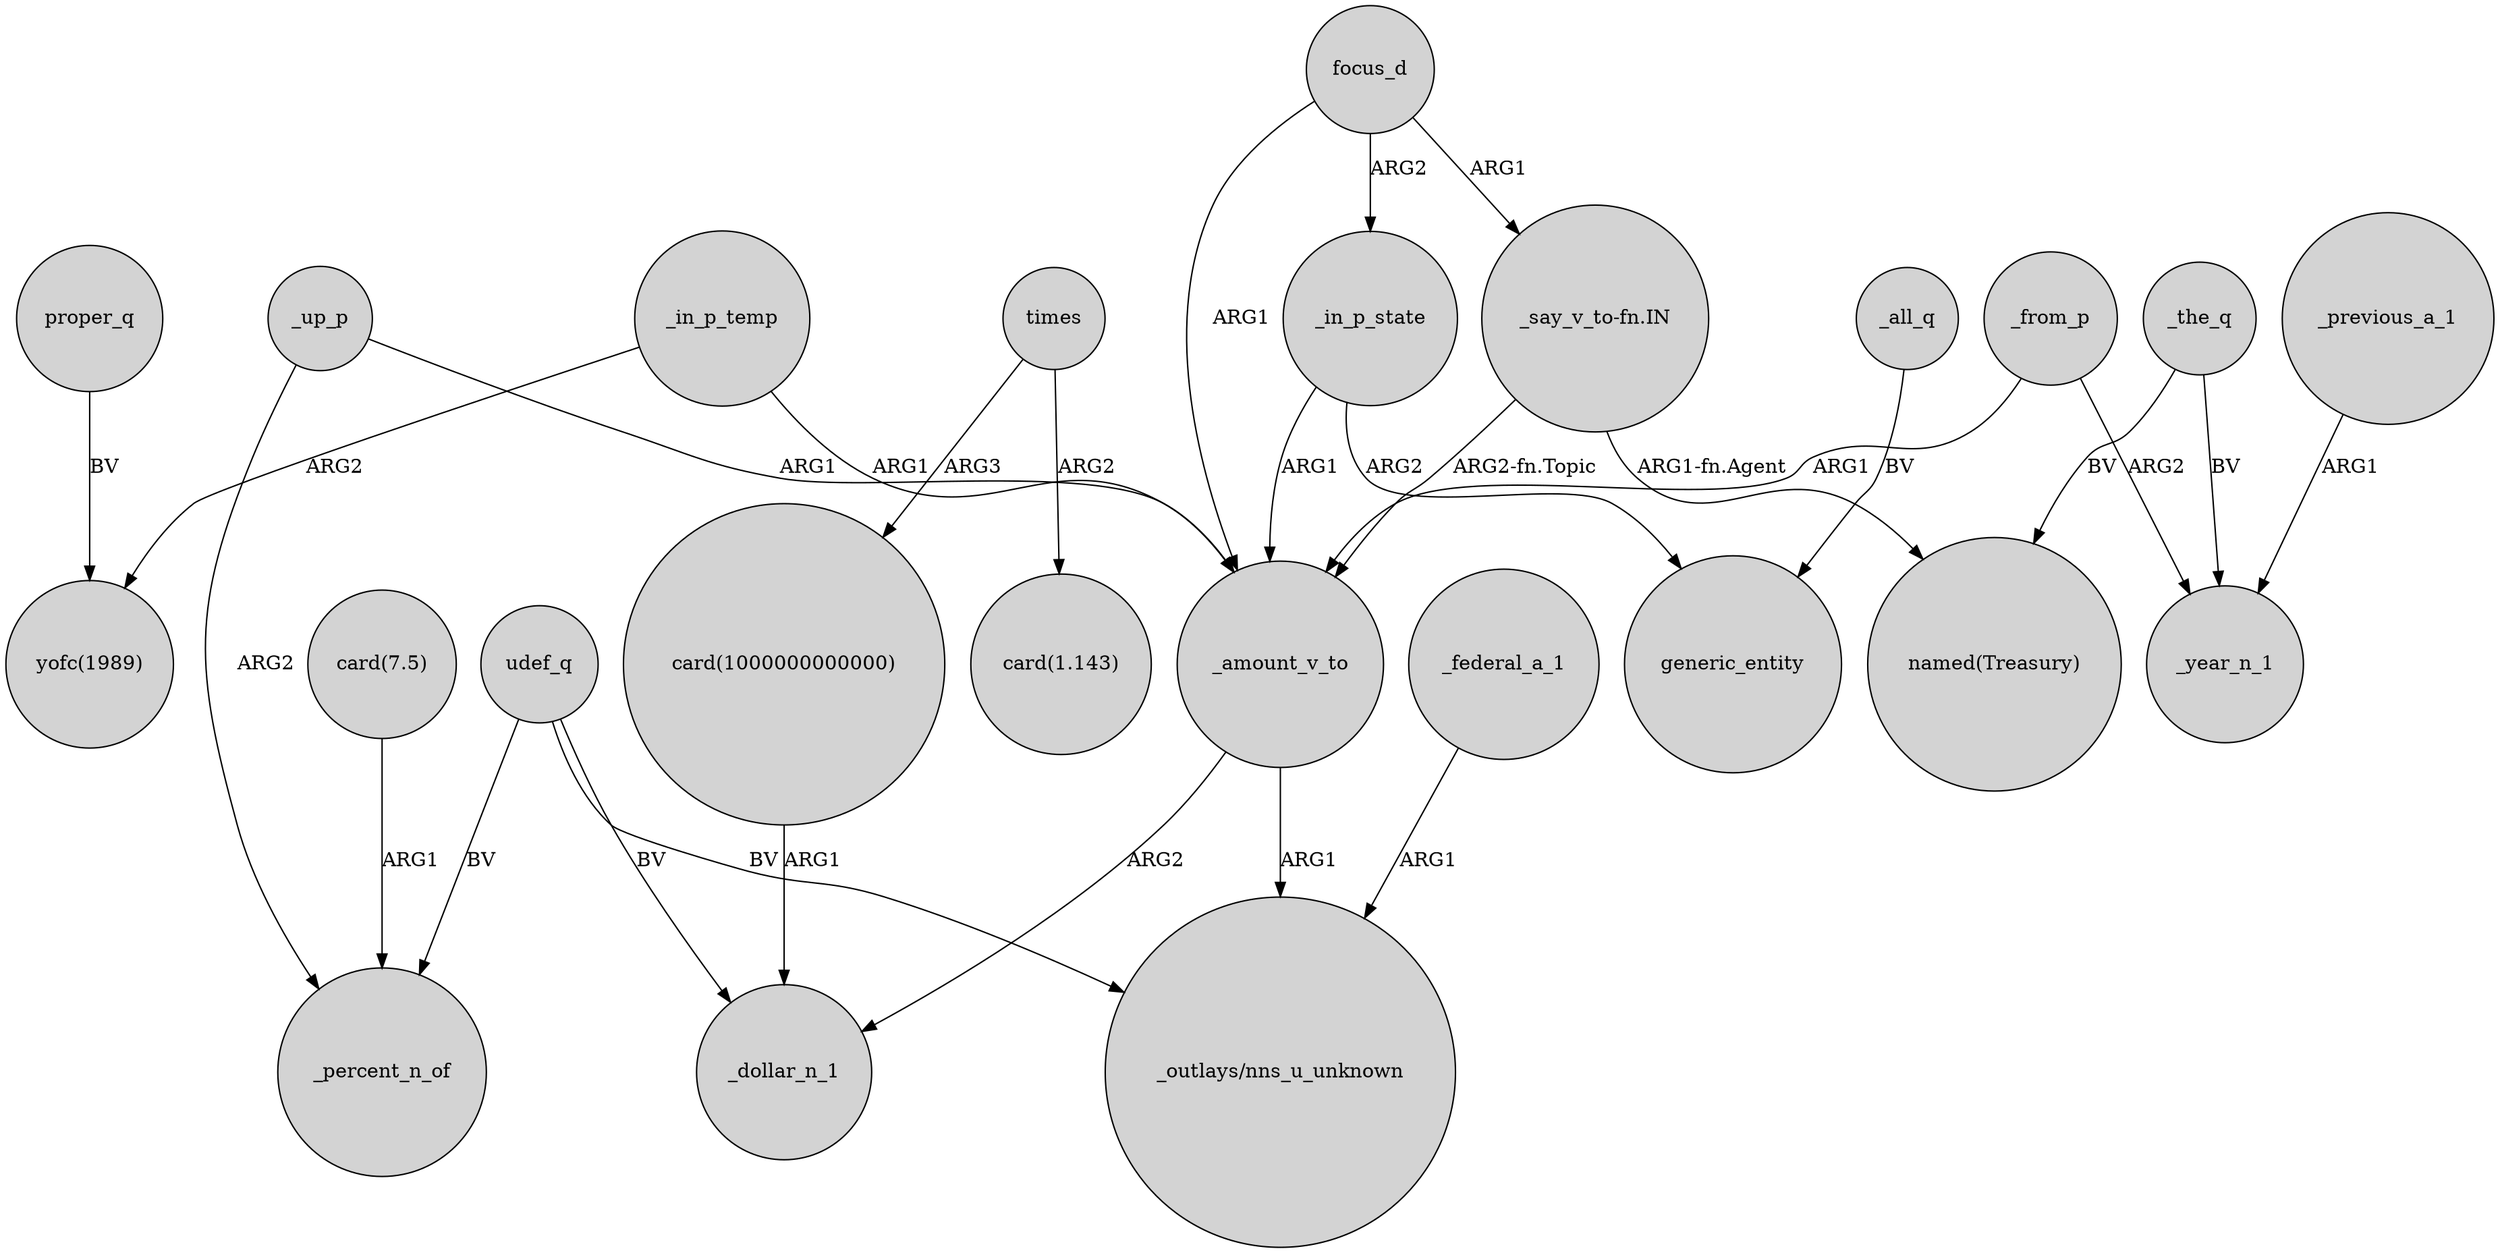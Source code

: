 digraph {
	node [shape=circle style=filled]
	_in_p_temp -> "yofc(1989)" [label=ARG2]
	focus_d -> _amount_v_to [label=ARG1]
	_up_p -> _amount_v_to [label=ARG1]
	"card(7.5)" -> _percent_n_of [label=ARG1]
	focus_d -> _in_p_state [label=ARG2]
	udef_q -> "_outlays/nns_u_unknown" [label=BV]
	_federal_a_1 -> "_outlays/nns_u_unknown" [label=ARG1]
	"card(1000000000000)" -> _dollar_n_1 [label=ARG1]
	_from_p -> _year_n_1 [label=ARG2]
	_amount_v_to -> _dollar_n_1 [label=ARG2]
	proper_q -> "yofc(1989)" [label=BV]
	"_say_v_to-fn.IN" -> "named(Treasury)" [label="ARG1-fn.Agent"]
	_all_q -> generic_entity [label=BV]
	_in_p_state -> _amount_v_to [label=ARG1]
	times -> "card(1000000000000)" [label=ARG3]
	_in_p_state -> generic_entity [label=ARG2]
	_the_q -> _year_n_1 [label=BV]
	"_say_v_to-fn.IN" -> _amount_v_to [label="ARG2-fn.Topic"]
	_the_q -> "named(Treasury)" [label=BV]
	times -> "card(1.143)" [label=ARG2]
	_from_p -> _amount_v_to [label=ARG1]
	_in_p_temp -> _amount_v_to [label=ARG1]
	_previous_a_1 -> _year_n_1 [label=ARG1]
	udef_q -> _percent_n_of [label=BV]
	_amount_v_to -> "_outlays/nns_u_unknown" [label=ARG1]
	_up_p -> _percent_n_of [label=ARG2]
	udef_q -> _dollar_n_1 [label=BV]
	focus_d -> "_say_v_to-fn.IN" [label=ARG1]
}
